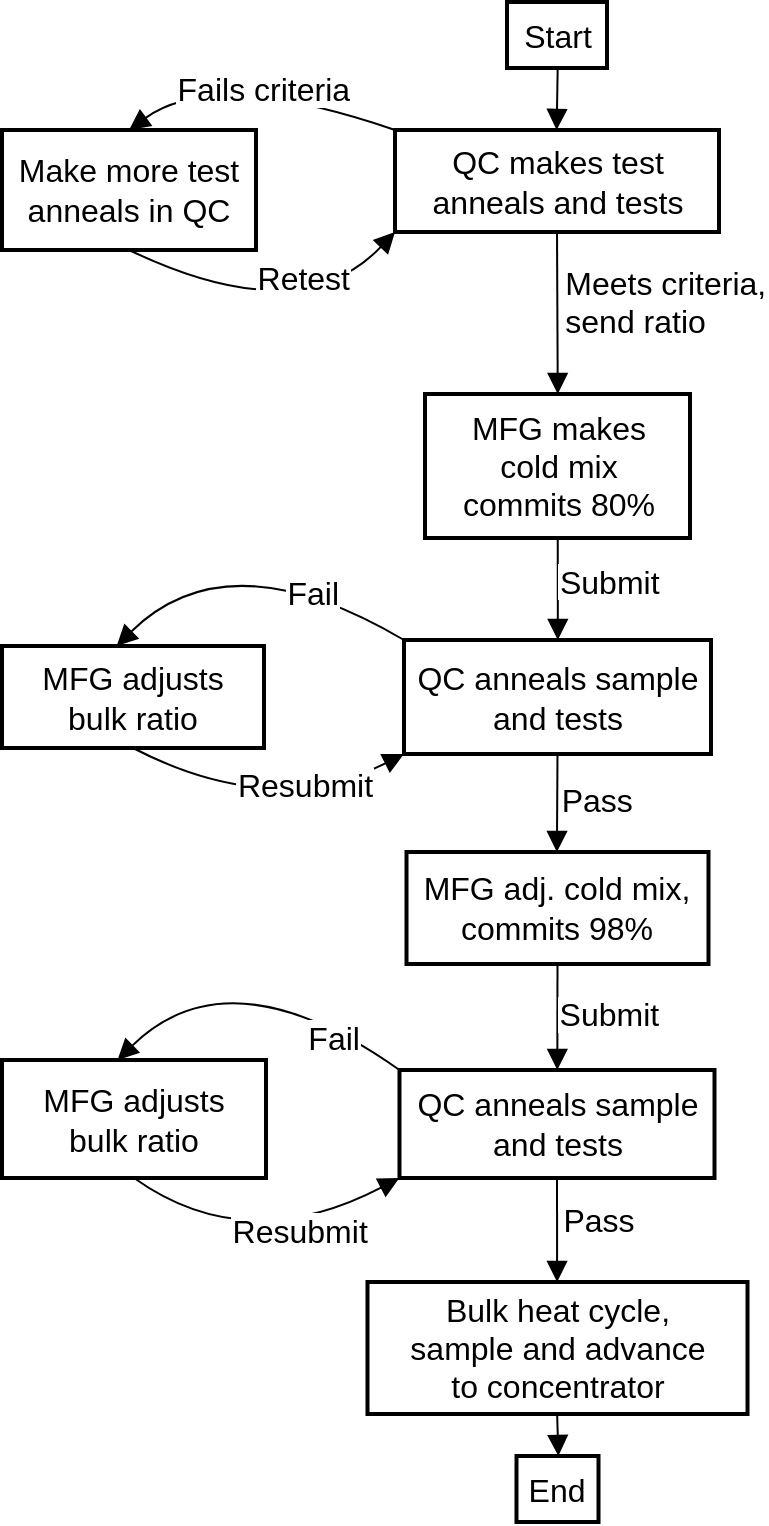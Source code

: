 <mxfile version="24.4.0" type="github">
  <diagram name="Page-1" id="gUKE7Ty1ndnf_Hq8EU9M">
    <mxGraphModel dx="1532" dy="1372" grid="0" gridSize="10" guides="1" tooltips="1" connect="1" arrows="1" fold="1" page="0" pageScale="1" pageWidth="850" pageHeight="1100" math="0" shadow="0">
      <root>
        <mxCell id="0" />
        <mxCell id="1" parent="0" />
        <mxCell id="u29ysnLNSDEaN5z4U6bu-68" value="Start" style="whiteSpace=wrap;strokeWidth=2;fontSize=16;" vertex="1" parent="1">
          <mxGeometry x="338.5" y="-22" width="50" height="33" as="geometry" />
        </mxCell>
        <mxCell id="u29ysnLNSDEaN5z4U6bu-69" value="QC makes test &#xa;anneals and tests" style="whiteSpace=wrap;strokeWidth=2;fontSize=16;" vertex="1" parent="1">
          <mxGeometry x="282.5" y="42" width="162" height="51" as="geometry" />
        </mxCell>
        <mxCell id="u29ysnLNSDEaN5z4U6bu-70" value="Make more test&#xa;anneals in QC" style="whiteSpace=wrap;strokeWidth=2;fontSize=16;" vertex="1" parent="1">
          <mxGeometry x="86" y="42" width="127" height="60" as="geometry" />
        </mxCell>
        <mxCell id="u29ysnLNSDEaN5z4U6bu-71" value="MFG makes &#xa;cold mix &#xa;commits 80%" style="whiteSpace=wrap;strokeWidth=2;fontSize=16;" vertex="1" parent="1">
          <mxGeometry x="297.5" y="174" width="132.5" height="72" as="geometry" />
        </mxCell>
        <mxCell id="u29ysnLNSDEaN5z4U6bu-72" value="QC anneals sample&#xa;and tests" style="whiteSpace=wrap;strokeWidth=2;fontSize=16;" vertex="1" parent="1">
          <mxGeometry x="287" y="297" width="153.5" height="57" as="geometry" />
        </mxCell>
        <mxCell id="u29ysnLNSDEaN5z4U6bu-73" value="MFG adjusts&#xa;bulk ratio" style="whiteSpace=wrap;strokeWidth=2;fontSize=16;" vertex="1" parent="1">
          <mxGeometry x="86" y="300" width="131" height="51" as="geometry" />
        </mxCell>
        <mxCell id="u29ysnLNSDEaN5z4U6bu-74" value="MFG adj. cold mix,&#xa;commits 98%" style="whiteSpace=wrap;strokeWidth=2;fontSize=16;" vertex="1" parent="1">
          <mxGeometry x="288.25" y="403" width="151" height="56" as="geometry" />
        </mxCell>
        <mxCell id="u29ysnLNSDEaN5z4U6bu-75" value="QC anneals sample &#xa;and tests" style="whiteSpace=wrap;strokeWidth=2;fontSize=16;" vertex="1" parent="1">
          <mxGeometry x="284.75" y="512" width="157.5" height="54" as="geometry" />
        </mxCell>
        <mxCell id="u29ysnLNSDEaN5z4U6bu-77" value="Bulk heat cycle, &#xa;sample and advance &#xa;to concentrator" style="whiteSpace=wrap;strokeWidth=2;fontSize=16;" vertex="1" parent="1">
          <mxGeometry x="268.75" y="618" width="190" height="66" as="geometry" />
        </mxCell>
        <mxCell id="u29ysnLNSDEaN5z4U6bu-78" value="End" style="whiteSpace=wrap;strokeWidth=2;fontSize=16;" vertex="1" parent="1">
          <mxGeometry x="343.25" y="705" width="41" height="33" as="geometry" />
        </mxCell>
        <mxCell id="u29ysnLNSDEaN5z4U6bu-79" value="" style="curved=1;startArrow=none;endArrow=block;exitX=0.507;exitY=1.012;entryX=0.499;entryY=0.012;rounded=0;fontSize=16;startSize=8;endSize=8;" edge="1" parent="1" source="u29ysnLNSDEaN5z4U6bu-68" target="u29ysnLNSDEaN5z4U6bu-69">
          <mxGeometry relative="1" as="geometry">
            <Array as="points" />
          </mxGeometry>
        </mxCell>
        <mxCell id="u29ysnLNSDEaN5z4U6bu-80" value="Fails criteria" style="curved=1;startArrow=none;endArrow=block;exitX=0;exitY=0;entryX=0.5;entryY=0.006;rounded=0;fontSize=16;startSize=8;endSize=8;exitDx=0;exitDy=0;" edge="1" parent="1" source="u29ysnLNSDEaN5z4U6bu-69" target="u29ysnLNSDEaN5z4U6bu-70">
          <mxGeometry x="-0.072" y="1" relative="1" as="geometry">
            <Array as="points">
              <mxPoint x="192" y="11" />
            </Array>
            <mxPoint as="offset" />
          </mxGeometry>
        </mxCell>
        <mxCell id="u29ysnLNSDEaN5z4U6bu-81" value="Retest" style="curved=1;startArrow=none;endArrow=block;entryX=0;entryY=1;rounded=0;fontSize=16;startSize=8;endSize=8;entryDx=0;entryDy=0;exitX=0.5;exitY=1;exitDx=0;exitDy=0;" edge="1" parent="1" source="u29ysnLNSDEaN5z4U6bu-70" target="u29ysnLNSDEaN5z4U6bu-69">
          <mxGeometry x="0.42" y="18" relative="1" as="geometry">
            <Array as="points">
              <mxPoint x="235" y="143" />
            </Array>
            <mxPoint x="66" y="135" as="sourcePoint" />
            <mxPoint as="offset" />
          </mxGeometry>
        </mxCell>
        <mxCell id="u29ysnLNSDEaN5z4U6bu-82" value="Meets criteria,&#xa;send ratio" style="curved=1;startArrow=none;endArrow=block;exitX=0.5;exitY=1;entryX=0.501;entryY=0.006;rounded=0;fontSize=16;startSize=8;endSize=8;exitDx=0;exitDy=0;align=left;" edge="1" parent="1" source="u29ysnLNSDEaN5z4U6bu-69" target="u29ysnLNSDEaN5z4U6bu-71">
          <mxGeometry x="-0.16" y="2" relative="1" as="geometry">
            <Array as="points" />
            <mxPoint as="offset" />
          </mxGeometry>
        </mxCell>
        <mxCell id="u29ysnLNSDEaN5z4U6bu-83" value="Submit" style="curved=1;startArrow=none;endArrow=block;exitX=0.501;exitY=1.018;entryX=0.501;entryY=1.156e-7;rounded=0;fontSize=16;startSize=8;endSize=8;" edge="1" parent="1" source="u29ysnLNSDEaN5z4U6bu-71" target="u29ysnLNSDEaN5z4U6bu-72">
          <mxGeometry x="-0.175" y="26" relative="1" as="geometry">
            <Array as="points" />
            <mxPoint as="offset" />
          </mxGeometry>
        </mxCell>
        <mxCell id="u29ysnLNSDEaN5z4U6bu-84" value="Fail" style="curved=1;startArrow=none;endArrow=block;exitX=0;exitY=0;entryX=0.437;entryY=-0.006;rounded=0;fontSize=16;startSize=8;endSize=8;exitDx=0;exitDy=0;" edge="1" parent="1" source="u29ysnLNSDEaN5z4U6bu-72" target="u29ysnLNSDEaN5z4U6bu-73">
          <mxGeometry x="-0.427" y="2" relative="1" as="geometry">
            <Array as="points">
              <mxPoint x="199" y="245" />
            </Array>
            <mxPoint as="offset" />
          </mxGeometry>
        </mxCell>
        <mxCell id="u29ysnLNSDEaN5z4U6bu-85" value="Resubmit" style="curved=1;startArrow=none;endArrow=block;entryX=0;entryY=1;rounded=0;fontSize=16;startSize=8;endSize=8;exitX=0.5;exitY=1;exitDx=0;exitDy=0;entryDx=0;entryDy=0;" edge="1" parent="1" source="u29ysnLNSDEaN5z4U6bu-73">
          <mxGeometry x="0.332" y="9" relative="1" as="geometry">
            <Array as="points">
              <mxPoint x="221" y="387" />
            </Array>
            <mxPoint x="107.5" y="358" as="sourcePoint" />
            <mxPoint x="287.0" y="354" as="targetPoint" />
            <mxPoint as="offset" />
          </mxGeometry>
        </mxCell>
        <mxCell id="u29ysnLNSDEaN5z4U6bu-86" value="Pass" style="curved=1;startArrow=none;endArrow=block;exitX=0.5;exitY=1;entryX=0.498;entryY=-0.006;rounded=0;fontSize=16;startSize=8;endSize=8;exitDx=0;exitDy=0;" edge="1" parent="1" source="u29ysnLNSDEaN5z4U6bu-72" target="u29ysnLNSDEaN5z4U6bu-74">
          <mxGeometry x="-0.107" y="20" relative="1" as="geometry">
            <Array as="points" />
            <mxPoint x="365" y="386" as="sourcePoint" />
            <mxPoint as="offset" />
          </mxGeometry>
        </mxCell>
        <mxCell id="u29ysnLNSDEaN5z4U6bu-87" value="Submit" style="curved=1;startArrow=none;endArrow=block;exitX=0.5;exitY=1;entryX=0.501;entryY=-0.012;rounded=0;fontSize=16;startSize=8;endSize=8;exitDx=0;exitDy=0;" edge="1" parent="1" source="u29ysnLNSDEaN5z4U6bu-74" target="u29ysnLNSDEaN5z4U6bu-75">
          <mxGeometry x="-0.098" y="26" relative="1" as="geometry">
            <Array as="points" />
            <mxPoint x="362.233" y="516" as="sourcePoint" />
            <mxPoint as="offset" />
          </mxGeometry>
        </mxCell>
        <mxCell id="u29ysnLNSDEaN5z4U6bu-90" value="Pass" style="curved=1;startArrow=none;endArrow=block;exitX=0.5;exitY=1;entryX=0.499;entryY=0.012;rounded=0;fontSize=16;startSize=8;endSize=8;exitDx=0;exitDy=0;" edge="1" parent="1" source="u29ysnLNSDEaN5z4U6bu-75" target="u29ysnLNSDEaN5z4U6bu-77">
          <mxGeometry x="-0.231" y="21" relative="1" as="geometry">
            <Array as="points" />
            <mxPoint as="offset" />
          </mxGeometry>
        </mxCell>
        <mxCell id="u29ysnLNSDEaN5z4U6bu-91" value="" style="curved=1;startArrow=none;endArrow=block;exitX=0.499;exitY=1.024;entryX=0.511;entryY=-0.006;rounded=0;fontSize=16;startSize=8;endSize=8;" edge="1" parent="1" source="u29ysnLNSDEaN5z4U6bu-77" target="u29ysnLNSDEaN5z4U6bu-78">
          <mxGeometry relative="1" as="geometry">
            <Array as="points" />
          </mxGeometry>
        </mxCell>
        <mxCell id="u29ysnLNSDEaN5z4U6bu-92" value="MFG adjusts&#xa;bulk ratio" style="whiteSpace=wrap;strokeWidth=2;fontSize=16;" vertex="1" parent="1">
          <mxGeometry x="86" y="507" width="132" height="59" as="geometry" />
        </mxCell>
        <mxCell id="u29ysnLNSDEaN5z4U6bu-93" value="Fail" style="curved=1;startArrow=none;endArrow=block;exitX=0;exitY=0;entryX=0.437;entryY=-0.006;rounded=0;fontSize=16;startSize=8;endSize=8;exitDx=0;exitDy=0;" edge="1" parent="1" target="u29ysnLNSDEaN5z4U6bu-92" source="u29ysnLNSDEaN5z4U6bu-75">
          <mxGeometry x="-0.6" y="5" relative="1" as="geometry">
            <Array as="points">
              <mxPoint x="200" y="452" />
            </Array>
            <mxPoint x="323" y="511" as="sourcePoint" />
            <mxPoint as="offset" />
          </mxGeometry>
        </mxCell>
        <mxCell id="u29ysnLNSDEaN5z4U6bu-94" value="Resubmit" style="curved=1;startArrow=none;endArrow=block;rounded=0;fontSize=16;startSize=8;endSize=8;exitX=0.5;exitY=1;exitDx=0;exitDy=0;entryX=0;entryY=1;entryDx=0;entryDy=0;" edge="1" parent="1" source="u29ysnLNSDEaN5z4U6bu-92" target="u29ysnLNSDEaN5z4U6bu-75">
          <mxGeometry x="0.295" relative="1" as="geometry">
            <Array as="points">
              <mxPoint x="208" y="606" />
            </Array>
            <mxPoint x="319" y="536" as="targetPoint" />
            <mxPoint x="-1" as="offset" />
          </mxGeometry>
        </mxCell>
      </root>
    </mxGraphModel>
  </diagram>
</mxfile>
